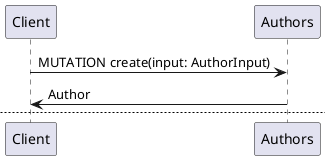 @startuml

Client      -> Authors : MUTATION create(input: AuthorInput)
Client      <- Authors : Author

newpage

Client      -> Authors : QUERY authors
Client      <- Authors : [Author]

newpage

Client      -> Authors : QUERY authorById(id: Int)
Client      <- Authors : Author

@enduml
